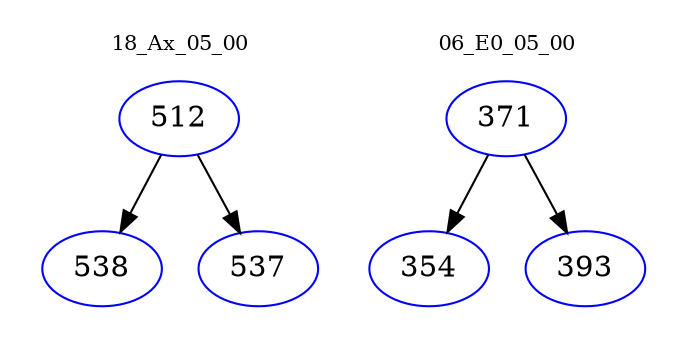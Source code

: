 digraph{
subgraph cluster_0 {
color = white
label = "18_Ax_05_00";
fontsize=10;
T0_512 [label="512", color="blue"]
T0_512 -> T0_538 [color="black"]
T0_538 [label="538", color="blue"]
T0_512 -> T0_537 [color="black"]
T0_537 [label="537", color="blue"]
}
subgraph cluster_1 {
color = white
label = "06_E0_05_00";
fontsize=10;
T1_371 [label="371", color="blue"]
T1_371 -> T1_354 [color="black"]
T1_354 [label="354", color="blue"]
T1_371 -> T1_393 [color="black"]
T1_393 [label="393", color="blue"]
}
}
